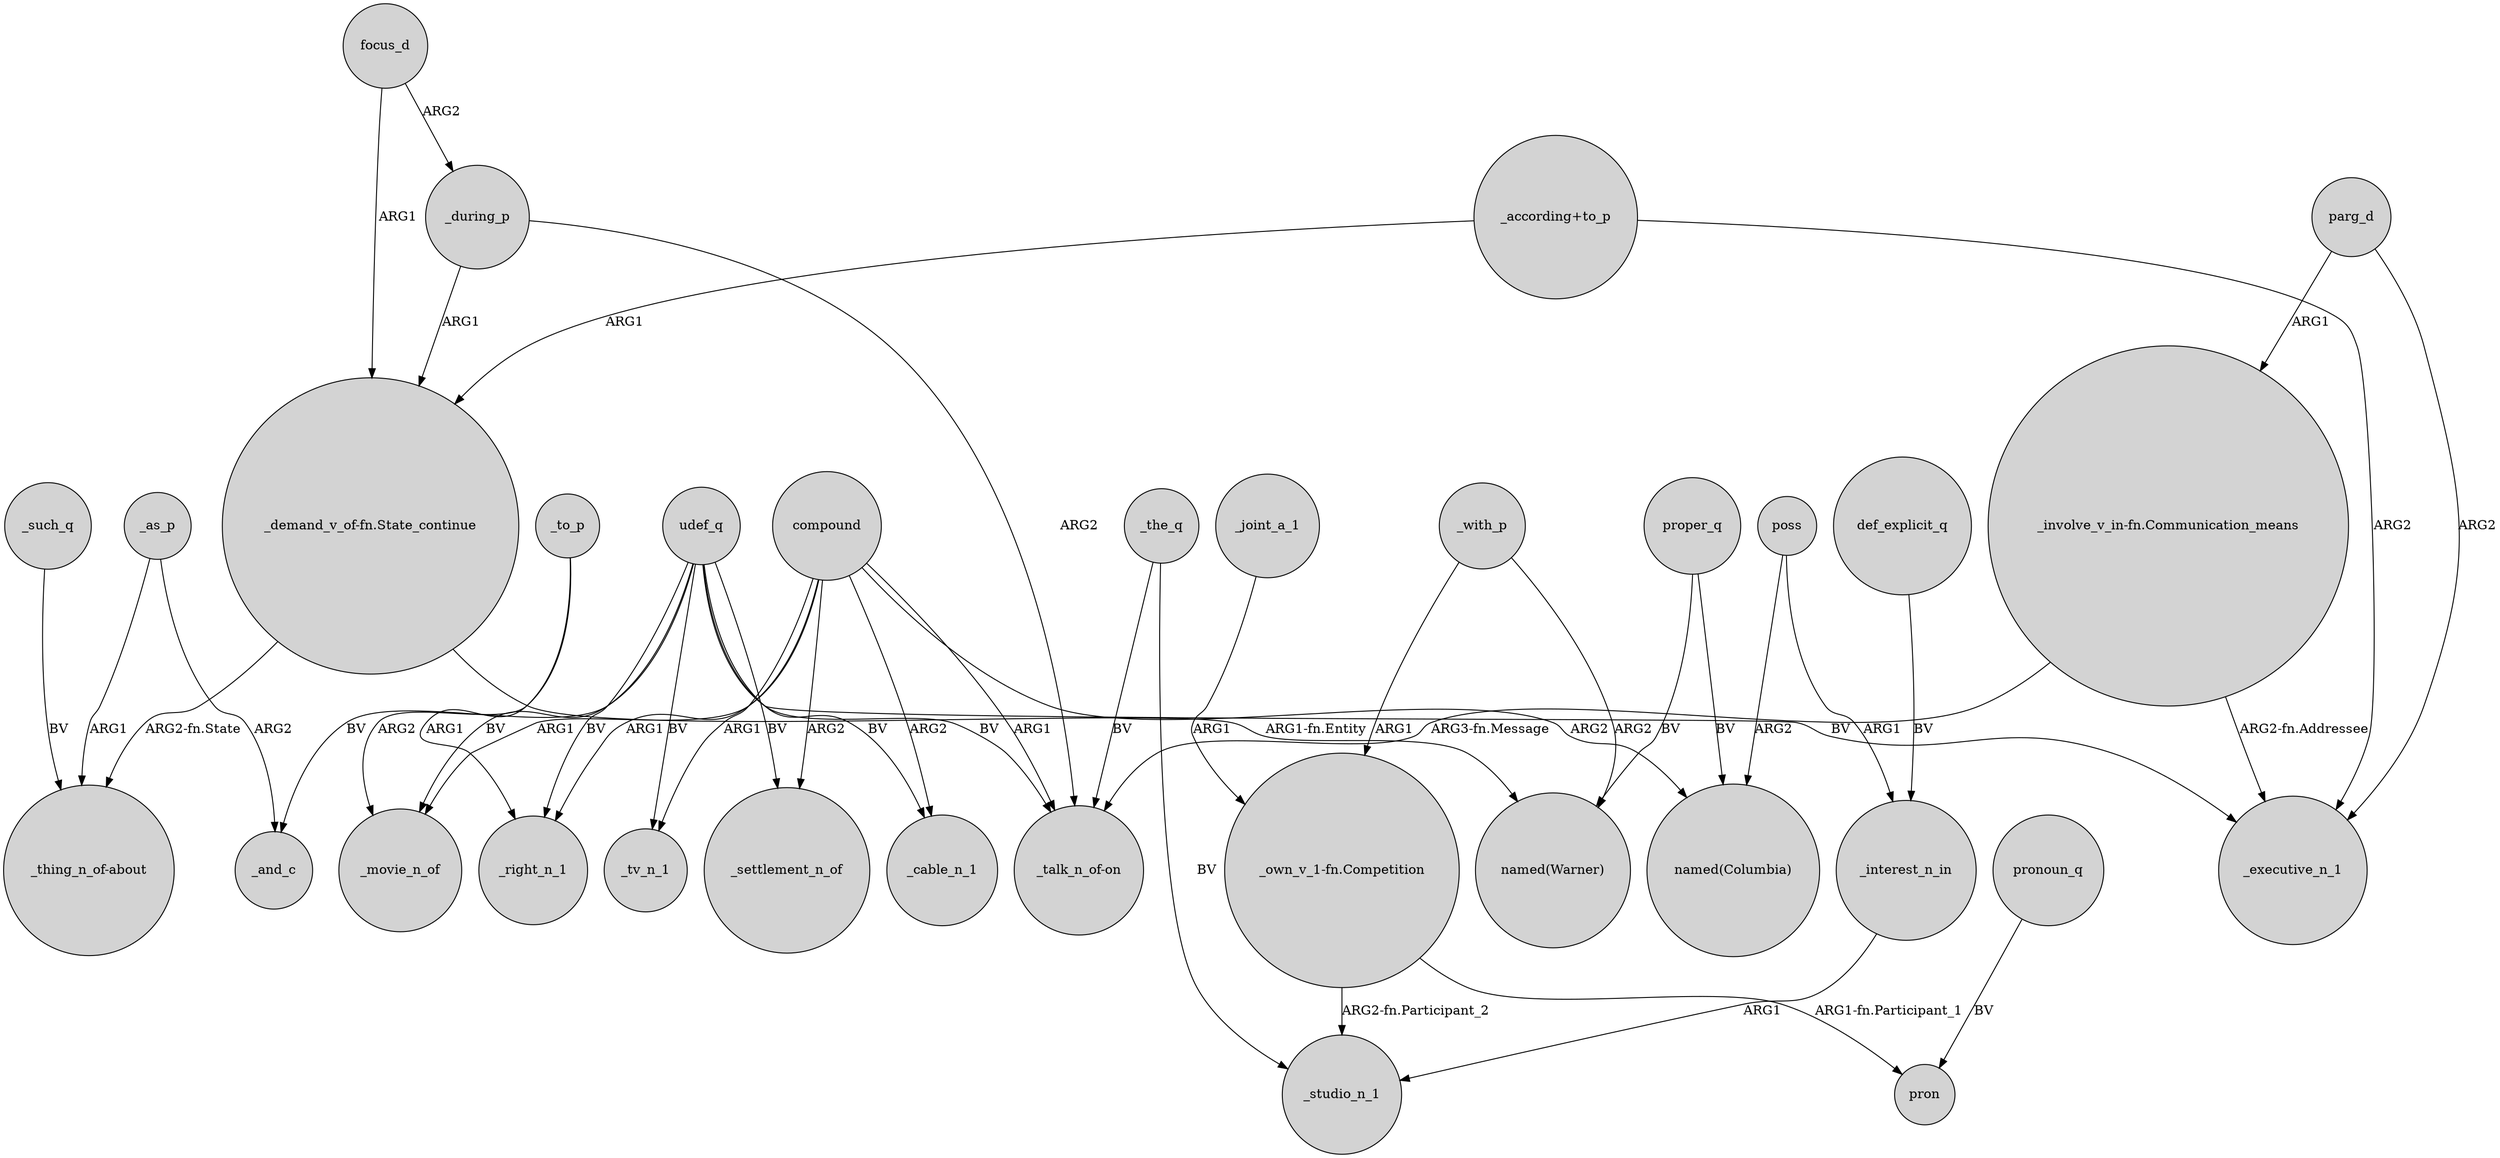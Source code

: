 digraph {
	node [shape=circle style=filled]
	_during_p -> "_demand_v_of-fn.State_continue" [label=ARG1]
	_to_p -> _movie_n_of [label=ARG2]
	def_explicit_q -> _interest_n_in [label=BV]
	focus_d -> _during_p [label=ARG2]
	_such_q -> "_thing_n_of-about" [label=BV]
	"_own_v_1-fn.Competition" -> _studio_n_1 [label="ARG2-fn.Participant_2"]
	compound -> _right_n_1 [label=ARG1]
	compound -> _movie_n_of [label=ARG1]
	compound -> _cable_n_1 [label=ARG2]
	_as_p -> "_thing_n_of-about" [label=ARG1]
	compound -> "_talk_n_of-on" [label=ARG1]
	_as_p -> _and_c [label=ARG2]
	udef_q -> _settlement_n_of [label=BV]
	udef_q -> _right_n_1 [label=BV]
	udef_q -> _and_c [label=BV]
	compound -> "named(Columbia)" [label=ARG2]
	poss -> "named(Columbia)" [label=ARG2]
	udef_q -> _movie_n_of [label=BV]
	_with_p -> "_own_v_1-fn.Competition" [label=ARG1]
	_joint_a_1 -> "_own_v_1-fn.Competition" [label=ARG1]
	pronoun_q -> pron [label=BV]
	udef_q -> _executive_n_1 [label=BV]
	_interest_n_in -> _studio_n_1 [label=ARG1]
	_to_p -> _right_n_1 [label=ARG1]
	poss -> _interest_n_in [label=ARG1]
	"_demand_v_of-fn.State_continue" -> "_thing_n_of-about" [label="ARG2-fn.State"]
	_the_q -> "_talk_n_of-on" [label=BV]
	"_demand_v_of-fn.State_continue" -> "named(Warner)" [label="ARG1-fn.Entity"]
	udef_q -> _tv_n_1 [label=BV]
	"_involve_v_in-fn.Communication_means" -> _executive_n_1 [label="ARG2-fn.Addressee"]
	proper_q -> "named(Columbia)" [label=BV]
	proper_q -> "named(Warner)" [label=BV]
	"_according+to_p" -> "_demand_v_of-fn.State_continue" [label=ARG1]
	focus_d -> "_demand_v_of-fn.State_continue" [label=ARG1]
	parg_d -> _executive_n_1 [label=ARG2]
	"_own_v_1-fn.Competition" -> pron [label="ARG1-fn.Participant_1"]
	"_according+to_p" -> _executive_n_1 [label=ARG2]
	udef_q -> _cable_n_1 [label=BV]
	compound -> _tv_n_1 [label=ARG1]
	_the_q -> _studio_n_1 [label=BV]
	_with_p -> "named(Warner)" [label=ARG2]
	compound -> _settlement_n_of [label=ARG2]
	udef_q -> "_talk_n_of-on" [label=BV]
	_during_p -> "_talk_n_of-on" [label=ARG2]
	"_involve_v_in-fn.Communication_means" -> "_talk_n_of-on" [label="ARG3-fn.Message"]
	parg_d -> "_involve_v_in-fn.Communication_means" [label=ARG1]
}
